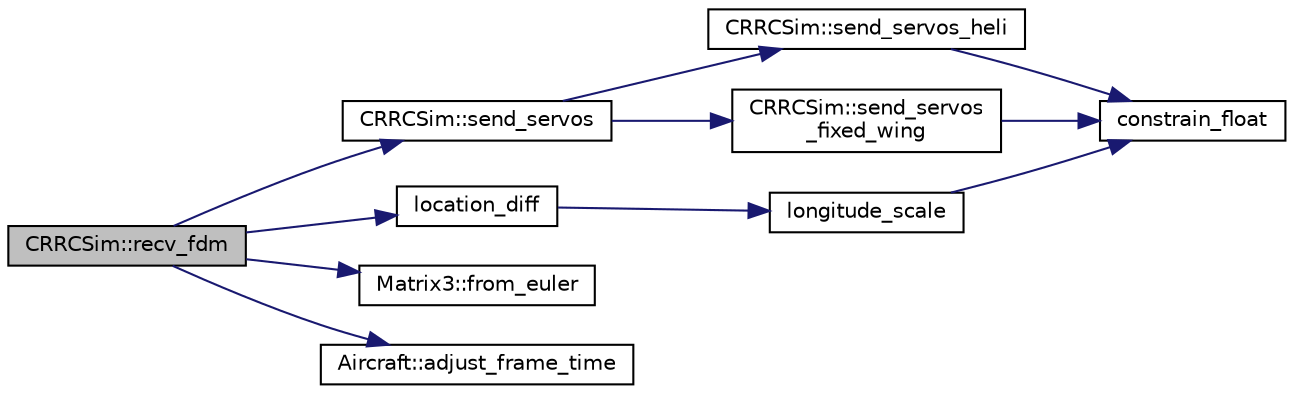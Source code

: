 digraph "CRRCSim::recv_fdm"
{
 // INTERACTIVE_SVG=YES
  edge [fontname="Helvetica",fontsize="10",labelfontname="Helvetica",labelfontsize="10"];
  node [fontname="Helvetica",fontsize="10",shape=record];
  rankdir="LR";
  Node1 [label="CRRCSim::recv_fdm",height=0.2,width=0.4,color="black", fillcolor="grey75", style="filled" fontcolor="black"];
  Node1 -> Node2 [color="midnightblue",fontsize="10",style="solid",fontname="Helvetica"];
  Node2 [label="CRRCSim::send_servos",height=0.2,width=0.4,color="black", fillcolor="white", style="filled",URL="$classCRRCSim.html#afc2aa7813970f3eeba2585f7fc7db092"];
  Node2 -> Node3 [color="midnightblue",fontsize="10",style="solid",fontname="Helvetica"];
  Node3 [label="CRRCSim::send_servos_heli",height=0.2,width=0.4,color="black", fillcolor="white", style="filled",URL="$classCRRCSim.html#af74d935566ea3b8beb09e213c9201911"];
  Node3 -> Node4 [color="midnightblue",fontsize="10",style="solid",fontname="Helvetica"];
  Node4 [label="constrain_float",height=0.2,width=0.4,color="black", fillcolor="white", style="filled",URL="$AP__Math_8cpp.html#a08eedb329d8162ddbd344d4f6c8cde20"];
  Node2 -> Node5 [color="midnightblue",fontsize="10",style="solid",fontname="Helvetica"];
  Node5 [label="CRRCSim::send_servos\l_fixed_wing",height=0.2,width=0.4,color="black", fillcolor="white", style="filled",URL="$classCRRCSim.html#a7726ab29f641de68cceab8e7daf922f0"];
  Node5 -> Node4 [color="midnightblue",fontsize="10",style="solid",fontname="Helvetica"];
  Node1 -> Node6 [color="midnightblue",fontsize="10",style="solid",fontname="Helvetica"];
  Node6 [label="location_diff",height=0.2,width=0.4,color="black", fillcolor="white", style="filled",URL="$AP__Math_8h.html#a527b26472ed6f2e0c141e109a0722a0a"];
  Node6 -> Node7 [color="midnightblue",fontsize="10",style="solid",fontname="Helvetica"];
  Node7 [label="longitude_scale",height=0.2,width=0.4,color="black", fillcolor="white", style="filled",URL="$location_8cpp.html#ad2368c582f3e0c135e2a74772f4db61a"];
  Node7 -> Node4 [color="midnightblue",fontsize="10",style="solid",fontname="Helvetica"];
  Node1 -> Node8 [color="midnightblue",fontsize="10",style="solid",fontname="Helvetica"];
  Node8 [label="Matrix3::from_euler",height=0.2,width=0.4,color="black", fillcolor="white", style="filled",URL="$classMatrix3.html#a62587bd216436f09f06b9e1330f84bc0",tooltip="-*- tab-width: 4; Mode: C++; c-basic-offset: 4; indent-tabs-mode: nil -*- "];
  Node1 -> Node9 [color="midnightblue",fontsize="10",style="solid",fontname="Helvetica"];
  Node9 [label="Aircraft::adjust_frame_time",height=0.2,width=0.4,color="black", fillcolor="white", style="filled",URL="$classAircraft.html#a5f84bfcd9f230a834844f094445e4e3a"];
}
